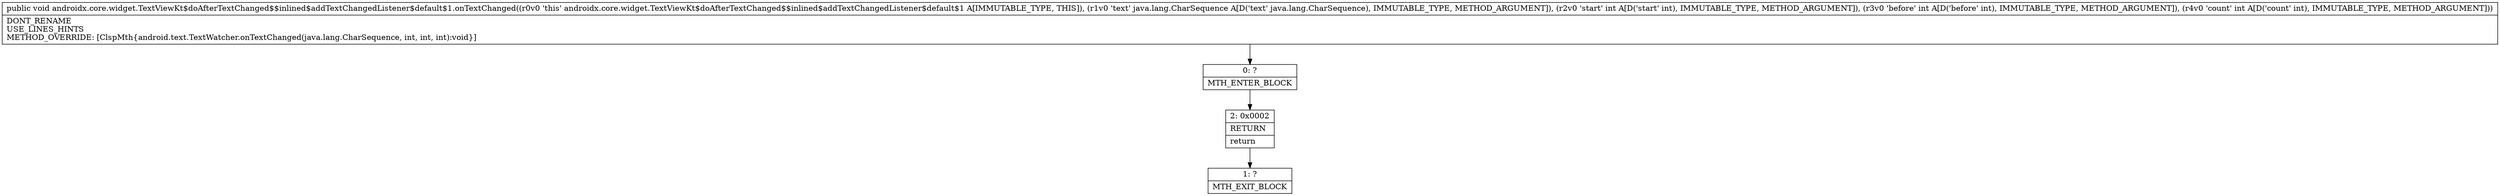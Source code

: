 digraph "CFG forandroidx.core.widget.TextViewKt$doAfterTextChanged$$inlined$addTextChangedListener$default$1.onTextChanged(Ljava\/lang\/CharSequence;III)V" {
Node_0 [shape=record,label="{0\:\ ?|MTH_ENTER_BLOCK\l}"];
Node_2 [shape=record,label="{2\:\ 0x0002|RETURN\l|return\l}"];
Node_1 [shape=record,label="{1\:\ ?|MTH_EXIT_BLOCK\l}"];
MethodNode[shape=record,label="{public void androidx.core.widget.TextViewKt$doAfterTextChanged$$inlined$addTextChangedListener$default$1.onTextChanged((r0v0 'this' androidx.core.widget.TextViewKt$doAfterTextChanged$$inlined$addTextChangedListener$default$1 A[IMMUTABLE_TYPE, THIS]), (r1v0 'text' java.lang.CharSequence A[D('text' java.lang.CharSequence), IMMUTABLE_TYPE, METHOD_ARGUMENT]), (r2v0 'start' int A[D('start' int), IMMUTABLE_TYPE, METHOD_ARGUMENT]), (r3v0 'before' int A[D('before' int), IMMUTABLE_TYPE, METHOD_ARGUMENT]), (r4v0 'count' int A[D('count' int), IMMUTABLE_TYPE, METHOD_ARGUMENT]))  | DONT_RENAME\lUSE_LINES_HINTS\lMETHOD_OVERRIDE: [ClspMth\{android.text.TextWatcher.onTextChanged(java.lang.CharSequence, int, int, int):void\}]\l}"];
MethodNode -> Node_0;Node_0 -> Node_2;
Node_2 -> Node_1;
}

